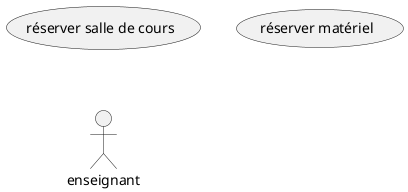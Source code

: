 @startuml Titre
'--------------------------------
' Parametres pour le dessin
'--------------------------------
'--http://iut-blagnac.github.io/POO/TD3.html--
hide circle
hide empty members
hide empty methods
'--------------------------------

'4.2.1

'2.1.1. Énoncé
'Dans un établissement scolaire, on désire gérer la réservation 
'des salles de cours et du matériel pédagogique (ordinateur portable 
'et/ou vidéo-projecteur). Seuls les enseignants sont habilités à
' effectuer des réservations (sous réserve de disponibilité de la 
' salle ou du matériel). Le planning des salles peut quant à lui 
' être consulté par tout le monde (enseignants et étudiants). Par
'  contre, le récapitulatif horaire par enseignant (calculé à partir
'   du planning des salles) ne peut être consulté que par les enseignants.
'   nfin, il existe pour chaque formation un enseignant responsable qui
'    seul peut éditer le récapitulatif horaire pour l’ensemble de la
'     formation.'

'2.1.2. Question
'Modéliser cette situation par un diagramme de cas d’utilisation.

usecase (réserver salle de cours)
usecase (réserver matériel)
actor enseignant




@enduml